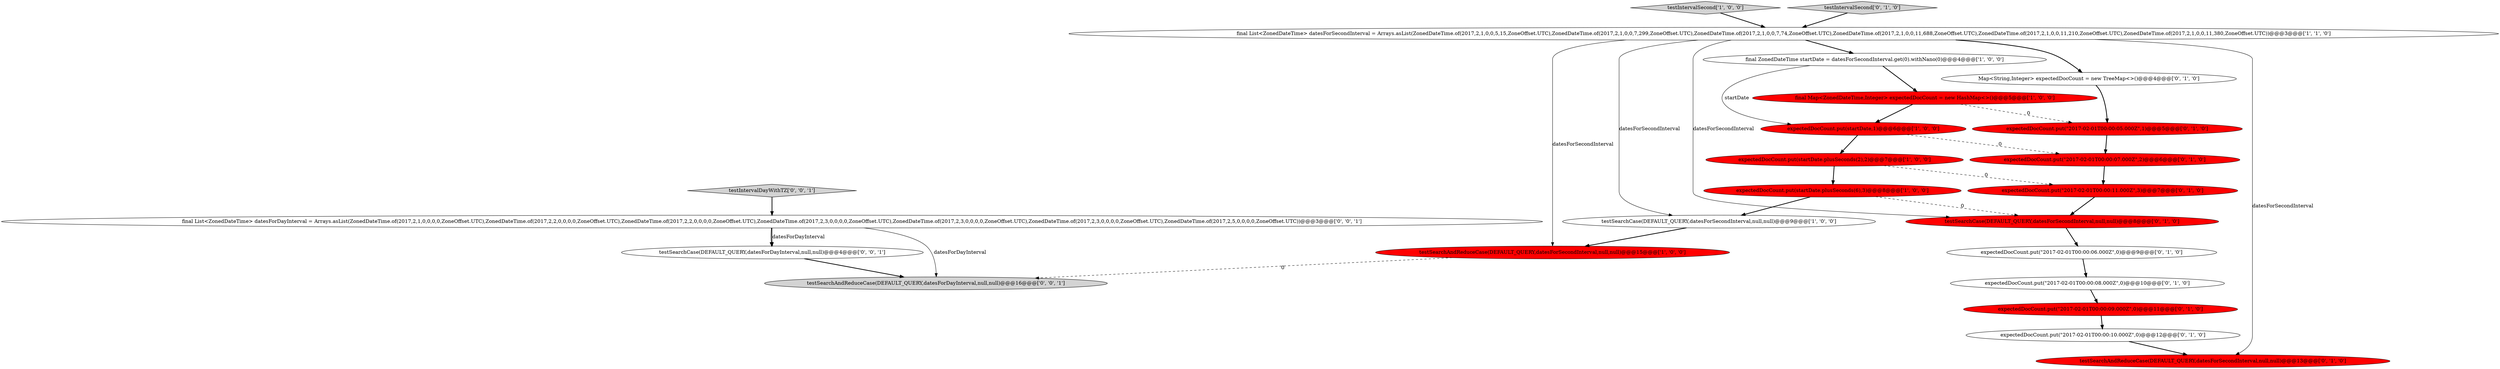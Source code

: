 digraph {
8 [style = filled, label = "testSearchCase(DEFAULT_QUERY,datesForSecondInterval,null,null)@@@9@@@['1', '0', '0']", fillcolor = white, shape = ellipse image = "AAA0AAABBB1BBB"];
16 [style = filled, label = "Map<String,Integer> expectedDocCount = new TreeMap<>()@@@4@@@['0', '1', '0']", fillcolor = white, shape = ellipse image = "AAA0AAABBB2BBB"];
7 [style = filled, label = "testIntervalSecond['1', '0', '0']", fillcolor = lightgray, shape = diamond image = "AAA0AAABBB1BBB"];
5 [style = filled, label = "final ZonedDateTime startDate = datesForSecondInterval.get(0).withNano(0)@@@4@@@['1', '0', '0']", fillcolor = white, shape = ellipse image = "AAA0AAABBB1BBB"];
9 [style = filled, label = "expectedDocCount.put(\"2017-02-01T00:00:09.000Z\",0)@@@11@@@['0', '1', '0']", fillcolor = red, shape = ellipse image = "AAA1AAABBB2BBB"];
12 [style = filled, label = "testIntervalSecond['0', '1', '0']", fillcolor = lightgray, shape = diamond image = "AAA0AAABBB2BBB"];
21 [style = filled, label = "testIntervalDayWithTZ['0', '0', '1']", fillcolor = lightgray, shape = diamond image = "AAA0AAABBB3BBB"];
15 [style = filled, label = "testSearchAndReduceCase(DEFAULT_QUERY,datesForSecondInterval,null,null)@@@13@@@['0', '1', '0']", fillcolor = red, shape = ellipse image = "AAA1AAABBB2BBB"];
22 [style = filled, label = "testSearchAndReduceCase(DEFAULT_QUERY,datesForDayInterval,null,null)@@@16@@@['0', '0', '1']", fillcolor = lightgray, shape = ellipse image = "AAA0AAABBB3BBB"];
17 [style = filled, label = "expectedDocCount.put(\"2017-02-01T00:00:11.000Z\",3)@@@7@@@['0', '1', '0']", fillcolor = red, shape = ellipse image = "AAA1AAABBB2BBB"];
19 [style = filled, label = "expectedDocCount.put(\"2017-02-01T00:00:05.000Z\",1)@@@5@@@['0', '1', '0']", fillcolor = red, shape = ellipse image = "AAA1AAABBB2BBB"];
20 [style = filled, label = "final List<ZonedDateTime> datesForDayInterval = Arrays.asList(ZonedDateTime.of(2017,2,1,0,0,0,0,ZoneOffset.UTC),ZonedDateTime.of(2017,2,2,0,0,0,0,ZoneOffset.UTC),ZonedDateTime.of(2017,2,2,0,0,0,0,ZoneOffset.UTC),ZonedDateTime.of(2017,2,3,0,0,0,0,ZoneOffset.UTC),ZonedDateTime.of(2017,2,3,0,0,0,0,ZoneOffset.UTC),ZonedDateTime.of(2017,2,3,0,0,0,0,ZoneOffset.UTC),ZonedDateTime.of(2017,2,5,0,0,0,0,ZoneOffset.UTC))@@@3@@@['0', '0', '1']", fillcolor = white, shape = ellipse image = "AAA0AAABBB3BBB"];
14 [style = filled, label = "expectedDocCount.put(\"2017-02-01T00:00:10.000Z\",0)@@@12@@@['0', '1', '0']", fillcolor = white, shape = ellipse image = "AAA0AAABBB2BBB"];
6 [style = filled, label = "expectedDocCount.put(startDate,1)@@@6@@@['1', '0', '0']", fillcolor = red, shape = ellipse image = "AAA1AAABBB1BBB"];
10 [style = filled, label = "expectedDocCount.put(\"2017-02-01T00:00:07.000Z\",2)@@@6@@@['0', '1', '0']", fillcolor = red, shape = ellipse image = "AAA1AAABBB2BBB"];
13 [style = filled, label = "expectedDocCount.put(\"2017-02-01T00:00:06.000Z\",0)@@@9@@@['0', '1', '0']", fillcolor = white, shape = ellipse image = "AAA0AAABBB2BBB"];
3 [style = filled, label = "expectedDocCount.put(startDate.plusSeconds(2),2)@@@7@@@['1', '0', '0']", fillcolor = red, shape = ellipse image = "AAA1AAABBB1BBB"];
23 [style = filled, label = "testSearchCase(DEFAULT_QUERY,datesForDayInterval,null,null)@@@4@@@['0', '0', '1']", fillcolor = white, shape = ellipse image = "AAA0AAABBB3BBB"];
4 [style = filled, label = "expectedDocCount.put(startDate.plusSeconds(6),3)@@@8@@@['1', '0', '0']", fillcolor = red, shape = ellipse image = "AAA1AAABBB1BBB"];
18 [style = filled, label = "testSearchCase(DEFAULT_QUERY,datesForSecondInterval,null,null)@@@8@@@['0', '1', '0']", fillcolor = red, shape = ellipse image = "AAA1AAABBB2BBB"];
11 [style = filled, label = "expectedDocCount.put(\"2017-02-01T00:00:08.000Z\",0)@@@10@@@['0', '1', '0']", fillcolor = white, shape = ellipse image = "AAA0AAABBB2BBB"];
0 [style = filled, label = "final Map<ZonedDateTime,Integer> expectedDocCount = new HashMap<>()@@@5@@@['1', '0', '0']", fillcolor = red, shape = ellipse image = "AAA1AAABBB1BBB"];
2 [style = filled, label = "testSearchAndReduceCase(DEFAULT_QUERY,datesForSecondInterval,null,null)@@@15@@@['1', '0', '0']", fillcolor = red, shape = ellipse image = "AAA1AAABBB1BBB"];
1 [style = filled, label = "final List<ZonedDateTime> datesForSecondInterval = Arrays.asList(ZonedDateTime.of(2017,2,1,0,0,5,15,ZoneOffset.UTC),ZonedDateTime.of(2017,2,1,0,0,7,299,ZoneOffset.UTC),ZonedDateTime.of(2017,2,1,0,0,7,74,ZoneOffset.UTC),ZonedDateTime.of(2017,2,1,0,0,11,688,ZoneOffset.UTC),ZonedDateTime.of(2017,2,1,0,0,11,210,ZoneOffset.UTC),ZonedDateTime.of(2017,2,1,0,0,11,380,ZoneOffset.UTC))@@@3@@@['1', '1', '0']", fillcolor = white, shape = ellipse image = "AAA0AAABBB1BBB"];
1->5 [style = bold, label=""];
4->18 [style = dashed, label="0"];
6->3 [style = bold, label=""];
7->1 [style = bold, label=""];
3->17 [style = dashed, label="0"];
20->22 [style = solid, label="datesForDayInterval"];
0->6 [style = bold, label=""];
1->2 [style = solid, label="datesForSecondInterval"];
0->19 [style = dashed, label="0"];
19->10 [style = bold, label=""];
10->17 [style = bold, label=""];
16->19 [style = bold, label=""];
11->9 [style = bold, label=""];
12->1 [style = bold, label=""];
3->4 [style = bold, label=""];
13->11 [style = bold, label=""];
6->10 [style = dashed, label="0"];
5->6 [style = solid, label="startDate"];
23->22 [style = bold, label=""];
21->20 [style = bold, label=""];
20->23 [style = bold, label=""];
5->0 [style = bold, label=""];
8->2 [style = bold, label=""];
1->8 [style = solid, label="datesForSecondInterval"];
1->16 [style = bold, label=""];
1->15 [style = solid, label="datesForSecondInterval"];
9->14 [style = bold, label=""];
18->13 [style = bold, label=""];
4->8 [style = bold, label=""];
20->23 [style = solid, label="datesForDayInterval"];
14->15 [style = bold, label=""];
2->22 [style = dashed, label="0"];
1->18 [style = solid, label="datesForSecondInterval"];
17->18 [style = bold, label=""];
}
